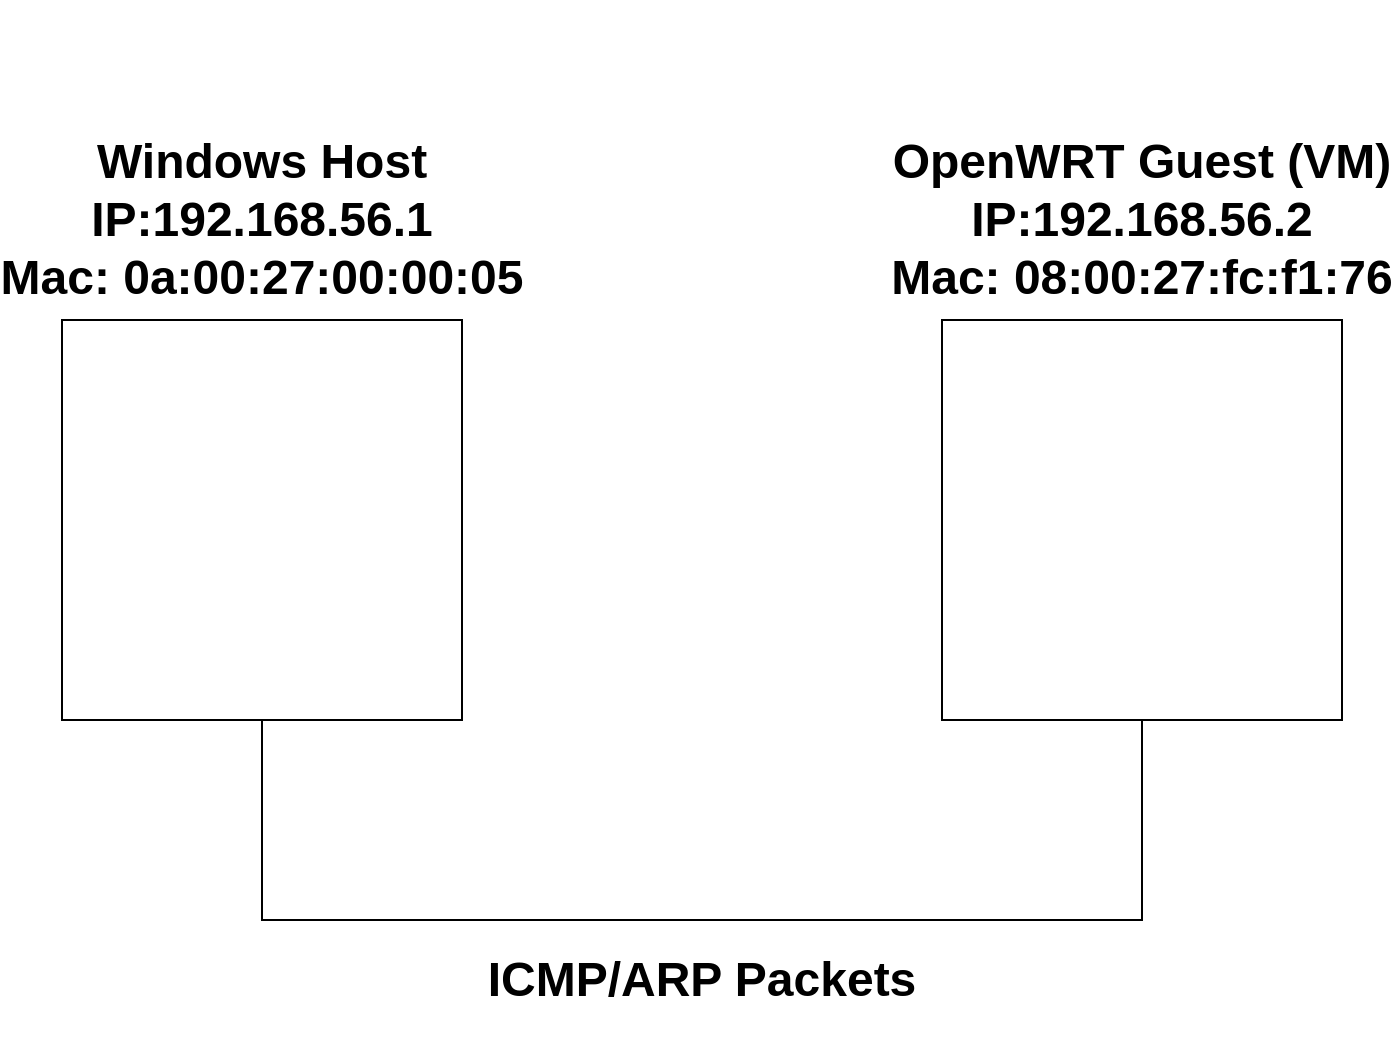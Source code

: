 <mxfile version="26.2.12">
  <diagram name="Page-1" id="PGyEtpBHGc2rgO0zSy-d">
    <mxGraphModel dx="1428" dy="743" grid="0" gridSize="10" guides="1" tooltips="1" connect="1" arrows="1" fold="1" page="1" pageScale="1" pageWidth="827" pageHeight="1169" math="0" shadow="0">
      <root>
        <mxCell id="0" />
        <mxCell id="1" parent="0" />
        <mxCell id="Ysg3iqIvXeeo9fuWZfi6-1" value="" style="whiteSpace=wrap;html=1;aspect=fixed;" vertex="1" parent="1">
          <mxGeometry x="80" y="180" width="200" height="200" as="geometry" />
        </mxCell>
        <mxCell id="Ysg3iqIvXeeo9fuWZfi6-2" value="" style="whiteSpace=wrap;html=1;aspect=fixed;" vertex="1" parent="1">
          <mxGeometry x="520" y="180" width="200" height="200" as="geometry" />
        </mxCell>
        <mxCell id="Ysg3iqIvXeeo9fuWZfi6-3" value="" style="endArrow=none;html=1;rounded=0;entryX=0.5;entryY=1;entryDx=0;entryDy=0;exitX=0.5;exitY=1;exitDx=0;exitDy=0;" edge="1" parent="1" source="Ysg3iqIvXeeo9fuWZfi6-2" target="Ysg3iqIvXeeo9fuWZfi6-1">
          <mxGeometry width="50" height="50" relative="1" as="geometry">
            <mxPoint x="390" y="410" as="sourcePoint" />
            <mxPoint x="440" y="360" as="targetPoint" />
            <Array as="points">
              <mxPoint x="620" y="480" />
              <mxPoint x="180" y="480" />
            </Array>
          </mxGeometry>
        </mxCell>
        <mxCell id="Ysg3iqIvXeeo9fuWZfi6-4" value="&lt;h1&gt;Windows Host IP:192.168.56.1 Mac:&amp;nbsp;0a:00:27:00:00:05&lt;/h1&gt;" style="text;strokeColor=none;align=center;fillColor=none;html=1;verticalAlign=middle;whiteSpace=wrap;rounded=0;" vertex="1" parent="1">
          <mxGeometry x="70" y="20" width="220" height="220" as="geometry" />
        </mxCell>
        <mxCell id="Ysg3iqIvXeeo9fuWZfi6-5" value="&lt;h1&gt;OpenWRT Guest (VM) IP:192.168.56.2 Mac:&amp;nbsp;08:00:27:fc:f1:76&lt;/h1&gt;" style="text;strokeColor=none;align=center;fillColor=none;html=1;verticalAlign=middle;whiteSpace=wrap;rounded=0;" vertex="1" parent="1">
          <mxGeometry x="510" y="20" width="220" height="220" as="geometry" />
        </mxCell>
        <mxCell id="Ysg3iqIvXeeo9fuWZfi6-6" value="&lt;h1&gt;ICMP/ARP Packets&lt;/h1&gt;" style="text;strokeColor=none;align=center;fillColor=none;html=1;verticalAlign=middle;whiteSpace=wrap;rounded=0;" vertex="1" parent="1">
          <mxGeometry x="220" y="490" width="360" height="40" as="geometry" />
        </mxCell>
      </root>
    </mxGraphModel>
  </diagram>
</mxfile>

